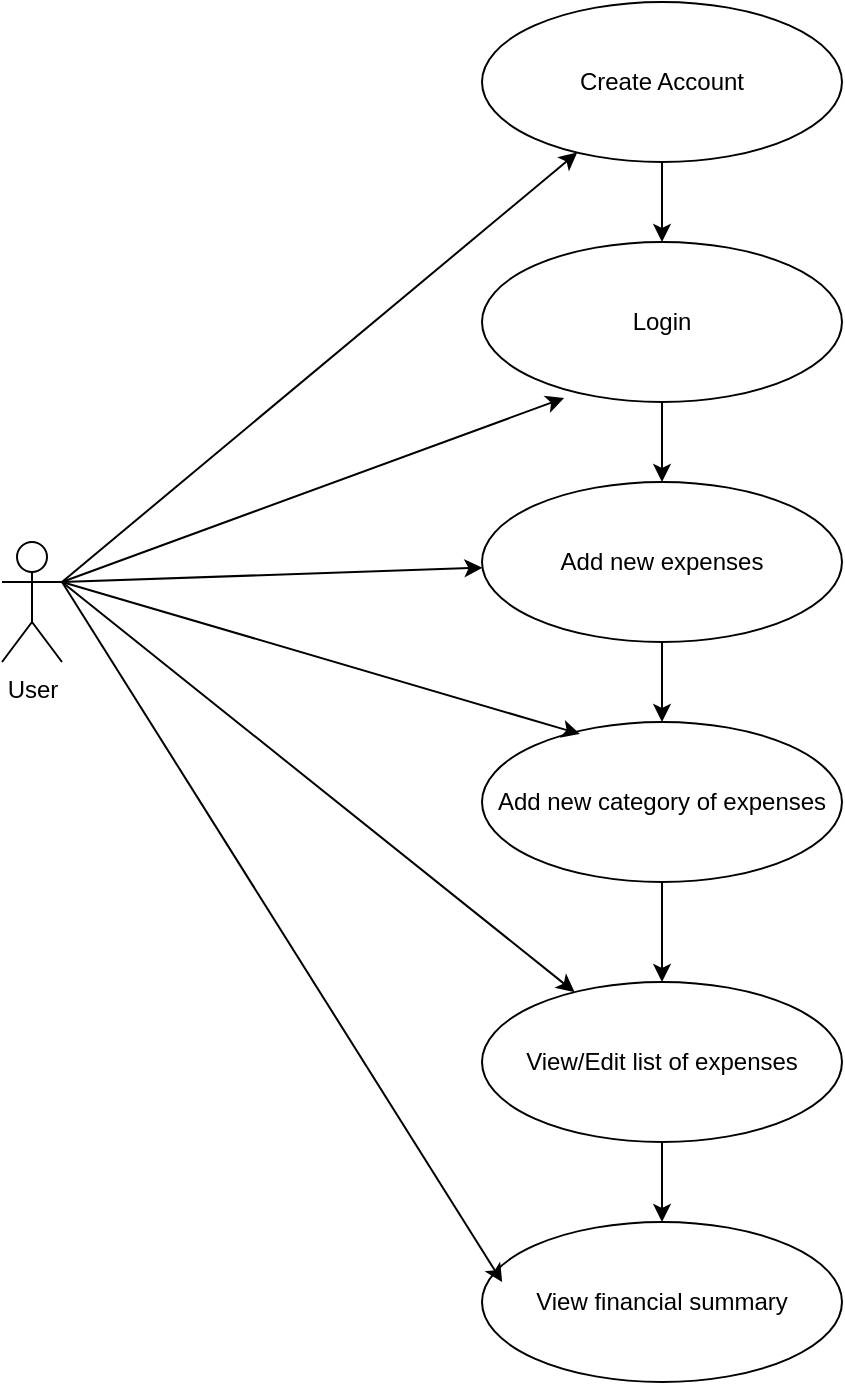 <mxfile version="24.5.3" type="device">
  <diagram name="Page-1" id="rynBQvARQ2zNwcirBUDm">
    <mxGraphModel dx="1674" dy="772" grid="1" gridSize="10" guides="1" tooltips="1" connect="1" arrows="1" fold="1" page="1" pageScale="1" pageWidth="850" pageHeight="1100" math="0" shadow="0">
      <root>
        <mxCell id="0" />
        <mxCell id="1" parent="0" />
        <mxCell id="JLtQXD-J1qF9SAJ46Epd-1" value="User" style="shape=umlActor;verticalLabelPosition=bottom;verticalAlign=top;html=1;outlineConnect=0;" vertex="1" parent="1">
          <mxGeometry x="170" y="460" width="30" height="60" as="geometry" />
        </mxCell>
        <mxCell id="JLtQXD-J1qF9SAJ46Epd-18" style="edgeStyle=orthogonalEdgeStyle;rounded=0;orthogonalLoop=1;jettySize=auto;html=1;entryX=0.5;entryY=0;entryDx=0;entryDy=0;" edge="1" parent="1" source="JLtQXD-J1qF9SAJ46Epd-4" target="JLtQXD-J1qF9SAJ46Epd-5">
          <mxGeometry relative="1" as="geometry" />
        </mxCell>
        <mxCell id="JLtQXD-J1qF9SAJ46Epd-4" value="Create Account" style="ellipse;whiteSpace=wrap;html=1;" vertex="1" parent="1">
          <mxGeometry x="410" y="190" width="180" height="80" as="geometry" />
        </mxCell>
        <mxCell id="JLtQXD-J1qF9SAJ46Epd-19" value="" style="edgeStyle=orthogonalEdgeStyle;rounded=0;orthogonalLoop=1;jettySize=auto;html=1;" edge="1" parent="1" source="JLtQXD-J1qF9SAJ46Epd-5" target="JLtQXD-J1qF9SAJ46Epd-6">
          <mxGeometry relative="1" as="geometry" />
        </mxCell>
        <mxCell id="JLtQXD-J1qF9SAJ46Epd-5" value="Login" style="ellipse;whiteSpace=wrap;html=1;" vertex="1" parent="1">
          <mxGeometry x="410" y="310" width="180" height="80" as="geometry" />
        </mxCell>
        <mxCell id="JLtQXD-J1qF9SAJ46Epd-20" value="" style="edgeStyle=orthogonalEdgeStyle;rounded=0;orthogonalLoop=1;jettySize=auto;html=1;" edge="1" parent="1" source="JLtQXD-J1qF9SAJ46Epd-6" target="JLtQXD-J1qF9SAJ46Epd-7">
          <mxGeometry relative="1" as="geometry" />
        </mxCell>
        <mxCell id="JLtQXD-J1qF9SAJ46Epd-6" value="Add new expenses" style="ellipse;whiteSpace=wrap;html=1;" vertex="1" parent="1">
          <mxGeometry x="410" y="430" width="180" height="80" as="geometry" />
        </mxCell>
        <mxCell id="JLtQXD-J1qF9SAJ46Epd-21" value="" style="edgeStyle=orthogonalEdgeStyle;rounded=0;orthogonalLoop=1;jettySize=auto;html=1;" edge="1" parent="1" source="JLtQXD-J1qF9SAJ46Epd-7" target="JLtQXD-J1qF9SAJ46Epd-8">
          <mxGeometry relative="1" as="geometry" />
        </mxCell>
        <mxCell id="JLtQXD-J1qF9SAJ46Epd-7" value="Add new category of expenses" style="ellipse;whiteSpace=wrap;html=1;" vertex="1" parent="1">
          <mxGeometry x="410" y="550" width="180" height="80" as="geometry" />
        </mxCell>
        <mxCell id="JLtQXD-J1qF9SAJ46Epd-22" value="" style="edgeStyle=orthogonalEdgeStyle;rounded=0;orthogonalLoop=1;jettySize=auto;html=1;" edge="1" parent="1" source="JLtQXD-J1qF9SAJ46Epd-8" target="JLtQXD-J1qF9SAJ46Epd-9">
          <mxGeometry relative="1" as="geometry" />
        </mxCell>
        <mxCell id="JLtQXD-J1qF9SAJ46Epd-8" value="View/Edit list of expenses" style="ellipse;whiteSpace=wrap;html=1;" vertex="1" parent="1">
          <mxGeometry x="410" y="680" width="180" height="80" as="geometry" />
        </mxCell>
        <mxCell id="JLtQXD-J1qF9SAJ46Epd-9" value="View financial summary" style="ellipse;whiteSpace=wrap;html=1;" vertex="1" parent="1">
          <mxGeometry x="410" y="800" width="180" height="80" as="geometry" />
        </mxCell>
        <mxCell id="JLtQXD-J1qF9SAJ46Epd-11" value="" style="endArrow=classic;html=1;rounded=0;exitX=1;exitY=0.333;exitDx=0;exitDy=0;exitPerimeter=0;" edge="1" parent="1" source="JLtQXD-J1qF9SAJ46Epd-1" target="JLtQXD-J1qF9SAJ46Epd-4">
          <mxGeometry width="50" height="50" relative="1" as="geometry">
            <mxPoint x="220" y="450" as="sourcePoint" />
            <mxPoint x="270" y="400" as="targetPoint" />
          </mxGeometry>
        </mxCell>
        <mxCell id="JLtQXD-J1qF9SAJ46Epd-12" value="" style="endArrow=classic;html=1;rounded=0;exitX=1;exitY=0.333;exitDx=0;exitDy=0;exitPerimeter=0;entryX=0.228;entryY=0.975;entryDx=0;entryDy=0;entryPerimeter=0;" edge="1" parent="1" source="JLtQXD-J1qF9SAJ46Epd-1" target="JLtQXD-J1qF9SAJ46Epd-5">
          <mxGeometry width="50" height="50" relative="1" as="geometry">
            <mxPoint x="210" y="490" as="sourcePoint" />
            <mxPoint x="468" y="275" as="targetPoint" />
          </mxGeometry>
        </mxCell>
        <mxCell id="JLtQXD-J1qF9SAJ46Epd-13" value="" style="endArrow=classic;html=1;rounded=0;exitX=1;exitY=0.333;exitDx=0;exitDy=0;exitPerimeter=0;" edge="1" parent="1" source="JLtQXD-J1qF9SAJ46Epd-1" target="JLtQXD-J1qF9SAJ46Epd-6">
          <mxGeometry width="50" height="50" relative="1" as="geometry">
            <mxPoint x="220" y="500" as="sourcePoint" />
            <mxPoint x="478" y="285" as="targetPoint" />
          </mxGeometry>
        </mxCell>
        <mxCell id="JLtQXD-J1qF9SAJ46Epd-14" value="" style="endArrow=classic;html=1;rounded=0;exitX=1;exitY=0.333;exitDx=0;exitDy=0;exitPerimeter=0;entryX=0.272;entryY=0.075;entryDx=0;entryDy=0;entryPerimeter=0;" edge="1" parent="1" source="JLtQXD-J1qF9SAJ46Epd-1" target="JLtQXD-J1qF9SAJ46Epd-7">
          <mxGeometry width="50" height="50" relative="1" as="geometry">
            <mxPoint x="230" y="510" as="sourcePoint" />
            <mxPoint x="488" y="295" as="targetPoint" />
          </mxGeometry>
        </mxCell>
        <mxCell id="JLtQXD-J1qF9SAJ46Epd-15" value="" style="endArrow=classic;html=1;rounded=0;exitX=1;exitY=0.333;exitDx=0;exitDy=0;exitPerimeter=0;" edge="1" parent="1" source="JLtQXD-J1qF9SAJ46Epd-1" target="JLtQXD-J1qF9SAJ46Epd-8">
          <mxGeometry width="50" height="50" relative="1" as="geometry">
            <mxPoint x="240" y="520" as="sourcePoint" />
            <mxPoint x="498" y="305" as="targetPoint" />
          </mxGeometry>
        </mxCell>
        <mxCell id="JLtQXD-J1qF9SAJ46Epd-17" value="" style="endArrow=classic;html=1;rounded=0;exitX=1;exitY=0.333;exitDx=0;exitDy=0;exitPerimeter=0;entryX=0.056;entryY=0.375;entryDx=0;entryDy=0;entryPerimeter=0;" edge="1" parent="1" source="JLtQXD-J1qF9SAJ46Epd-1" target="JLtQXD-J1qF9SAJ46Epd-9">
          <mxGeometry width="50" height="50" relative="1" as="geometry">
            <mxPoint x="250" y="530" as="sourcePoint" />
            <mxPoint x="508" y="315" as="targetPoint" />
          </mxGeometry>
        </mxCell>
      </root>
    </mxGraphModel>
  </diagram>
</mxfile>
